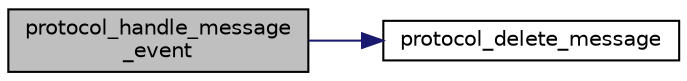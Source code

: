 digraph "protocol_handle_message_event"
{
 // LATEX_PDF_SIZE
  edge [fontname="Helvetica",fontsize="10",labelfontname="Helvetica",labelfontsize="10"];
  node [fontname="Helvetica",fontsize="10",shape=record];
  rankdir="LR";
  Node1 [label="protocol_handle_message\l_event",height=0.2,width=0.4,color="black", fillcolor="grey75", style="filled", fontcolor="black",tooltip="Handles the given message by triggering associated events."];
  Node1 -> Node2 [color="midnightblue",fontsize="10",style="solid",fontname="Helvetica"];
  Node2 [label="protocol_delete_message",height=0.2,width=0.4,color="black", fillcolor="white", style="filled",URL="$group__protocol.html#ga88a1886a7d122c412dc32452f60fe237",tooltip="Clears the resources allocated for the given message."];
}
